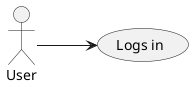 @startuml
'https://plantuml.com/use-case-diagram
left to right direction


"User" --> (Logs in)
@enduml